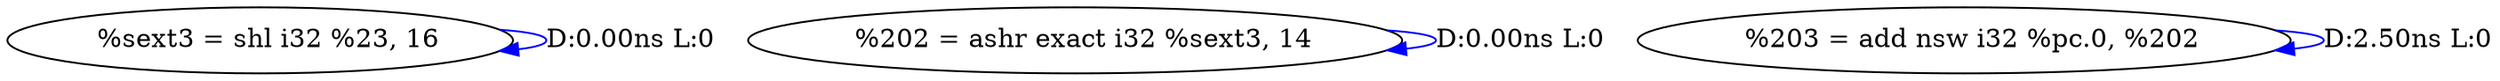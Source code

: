 digraph {
Node0x2608260[label="  %sext3 = shl i32 %23, 16"];
Node0x2608260 -> Node0x2608260[label="D:0.00ns L:0",color=blue];
Node0x2608340[label="  %202 = ashr exact i32 %sext3, 14"];
Node0x2608340 -> Node0x2608340[label="D:0.00ns L:0",color=blue];
Node0x2608420[label="  %203 = add nsw i32 %pc.0, %202"];
Node0x2608420 -> Node0x2608420[label="D:2.50ns L:0",color=blue];
}
